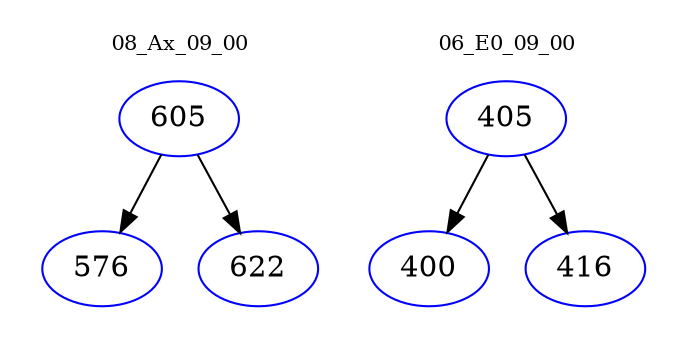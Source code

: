 digraph{
subgraph cluster_0 {
color = white
label = "08_Ax_09_00";
fontsize=10;
T0_605 [label="605", color="blue"]
T0_605 -> T0_576 [color="black"]
T0_576 [label="576", color="blue"]
T0_605 -> T0_622 [color="black"]
T0_622 [label="622", color="blue"]
}
subgraph cluster_1 {
color = white
label = "06_E0_09_00";
fontsize=10;
T1_405 [label="405", color="blue"]
T1_405 -> T1_400 [color="black"]
T1_400 [label="400", color="blue"]
T1_405 -> T1_416 [color="black"]
T1_416 [label="416", color="blue"]
}
}
